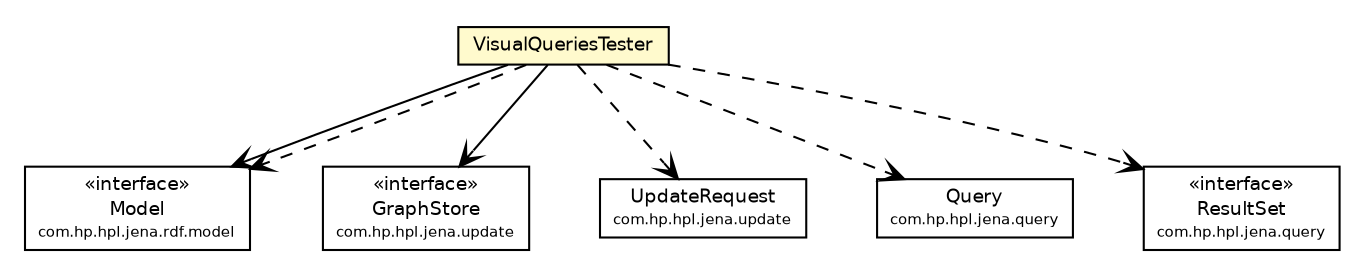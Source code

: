 #!/usr/local/bin/dot
#
# Class diagram 
# Generated by UmlGraph version 4.4 (http://www.spinellis.gr/sw/umlgraph)
#

digraph G {
	edge [fontname="Helvetica",fontsize=10,labelfontname="Helvetica",labelfontsize=10];
	node [fontname="Helvetica",fontsize=10,shape=plaintext];
	// it.apice.sapere.VisualQueriesTester
	c67746 [label=<<table border="0" cellborder="1" cellspacing="0" cellpadding="2" port="p" bgcolor="lemonChiffon" href="./VisualQueriesTester.html">
		<tr><td><table border="0" cellspacing="0" cellpadding="1">
			<tr><td> VisualQueriesTester </td></tr>
		</table></td></tr>
		</table>>, fontname="Helvetica", fontcolor="black", fontsize=9.0];
	// it.apice.sapere.VisualQueriesTester NAVASSOC com.hp.hpl.jena.rdf.model.Model
	c67746:p -> c67747:p [taillabel="", label="", headlabel="", fontname="Helvetica", fontcolor="black", fontsize=10.0, color="black", arrowhead=open];
	// it.apice.sapere.VisualQueriesTester NAVASSOC com.hp.hpl.jena.update.GraphStore
	c67746:p -> c67748:p [taillabel="", label="", headlabel="", fontname="Helvetica", fontcolor="black", fontsize=10.0, color="black", arrowhead=open];
	// it.apice.sapere.VisualQueriesTester DEPEND com.hp.hpl.jena.update.UpdateRequest
	c67746:p -> c67749:p [taillabel="", label="", headlabel="", fontname="Helvetica", fontcolor="black", fontsize=10.0, color="black", arrowhead=open, style=dashed];
	// it.apice.sapere.VisualQueriesTester DEPEND com.hp.hpl.jena.query.Query
	c67746:p -> c67750:p [taillabel="", label="", headlabel="", fontname="Helvetica", fontcolor="black", fontsize=10.0, color="black", arrowhead=open, style=dashed];
	// it.apice.sapere.VisualQueriesTester DEPEND com.hp.hpl.jena.query.ResultSet
	c67746:p -> c67751:p [taillabel="", label="", headlabel="", fontname="Helvetica", fontcolor="black", fontsize=10.0, color="black", arrowhead=open, style=dashed];
	// it.apice.sapere.VisualQueriesTester DEPEND com.hp.hpl.jena.rdf.model.Model
	c67746:p -> c67747:p [taillabel="", label="", headlabel="", fontname="Helvetica", fontcolor="black", fontsize=10.0, color="black", arrowhead=open, style=dashed];
	// com.hp.hpl.jena.query.Query
	c67750 [label=<<table border="0" cellborder="1" cellspacing="0" cellpadding="2" port="p" href="http://java.sun.com/j2se/1.4.2/docs/api/com/hp/hpl/jena/query/Query.html">
		<tr><td><table border="0" cellspacing="0" cellpadding="1">
			<tr><td> Query </td></tr>
			<tr><td><font point-size="7.0"> com.hp.hpl.jena.query </font></td></tr>
		</table></td></tr>
		</table>>, fontname="Helvetica", fontcolor="black", fontsize=9.0];
	// com.hp.hpl.jena.rdf.model.Model
	c67747 [label=<<table border="0" cellborder="1" cellspacing="0" cellpadding="2" port="p" href="http://java.sun.com/j2se/1.4.2/docs/api/com/hp/hpl/jena/rdf/model/Model.html">
		<tr><td><table border="0" cellspacing="0" cellpadding="1">
			<tr><td> &laquo;interface&raquo; </td></tr>
			<tr><td> Model </td></tr>
			<tr><td><font point-size="7.0"> com.hp.hpl.jena.rdf.model </font></td></tr>
		</table></td></tr>
		</table>>, fontname="Helvetica", fontcolor="black", fontsize=9.0];
	// com.hp.hpl.jena.query.ResultSet
	c67751 [label=<<table border="0" cellborder="1" cellspacing="0" cellpadding="2" port="p" href="http://java.sun.com/j2se/1.4.2/docs/api/com/hp/hpl/jena/query/ResultSet.html">
		<tr><td><table border="0" cellspacing="0" cellpadding="1">
			<tr><td> &laquo;interface&raquo; </td></tr>
			<tr><td> ResultSet </td></tr>
			<tr><td><font point-size="7.0"> com.hp.hpl.jena.query </font></td></tr>
		</table></td></tr>
		</table>>, fontname="Helvetica", fontcolor="black", fontsize=9.0];
	// com.hp.hpl.jena.update.UpdateRequest
	c67749 [label=<<table border="0" cellborder="1" cellspacing="0" cellpadding="2" port="p" href="http://java.sun.com/j2se/1.4.2/docs/api/com/hp/hpl/jena/update/UpdateRequest.html">
		<tr><td><table border="0" cellspacing="0" cellpadding="1">
			<tr><td> UpdateRequest </td></tr>
			<tr><td><font point-size="7.0"> com.hp.hpl.jena.update </font></td></tr>
		</table></td></tr>
		</table>>, fontname="Helvetica", fontcolor="black", fontsize=9.0];
	// com.hp.hpl.jena.update.GraphStore
	c67748 [label=<<table border="0" cellborder="1" cellspacing="0" cellpadding="2" port="p" href="http://java.sun.com/j2se/1.4.2/docs/api/com/hp/hpl/jena/update/GraphStore.html">
		<tr><td><table border="0" cellspacing="0" cellpadding="1">
			<tr><td> &laquo;interface&raquo; </td></tr>
			<tr><td> GraphStore </td></tr>
			<tr><td><font point-size="7.0"> com.hp.hpl.jena.update </font></td></tr>
		</table></td></tr>
		</table>>, fontname="Helvetica", fontcolor="black", fontsize=9.0];
}


